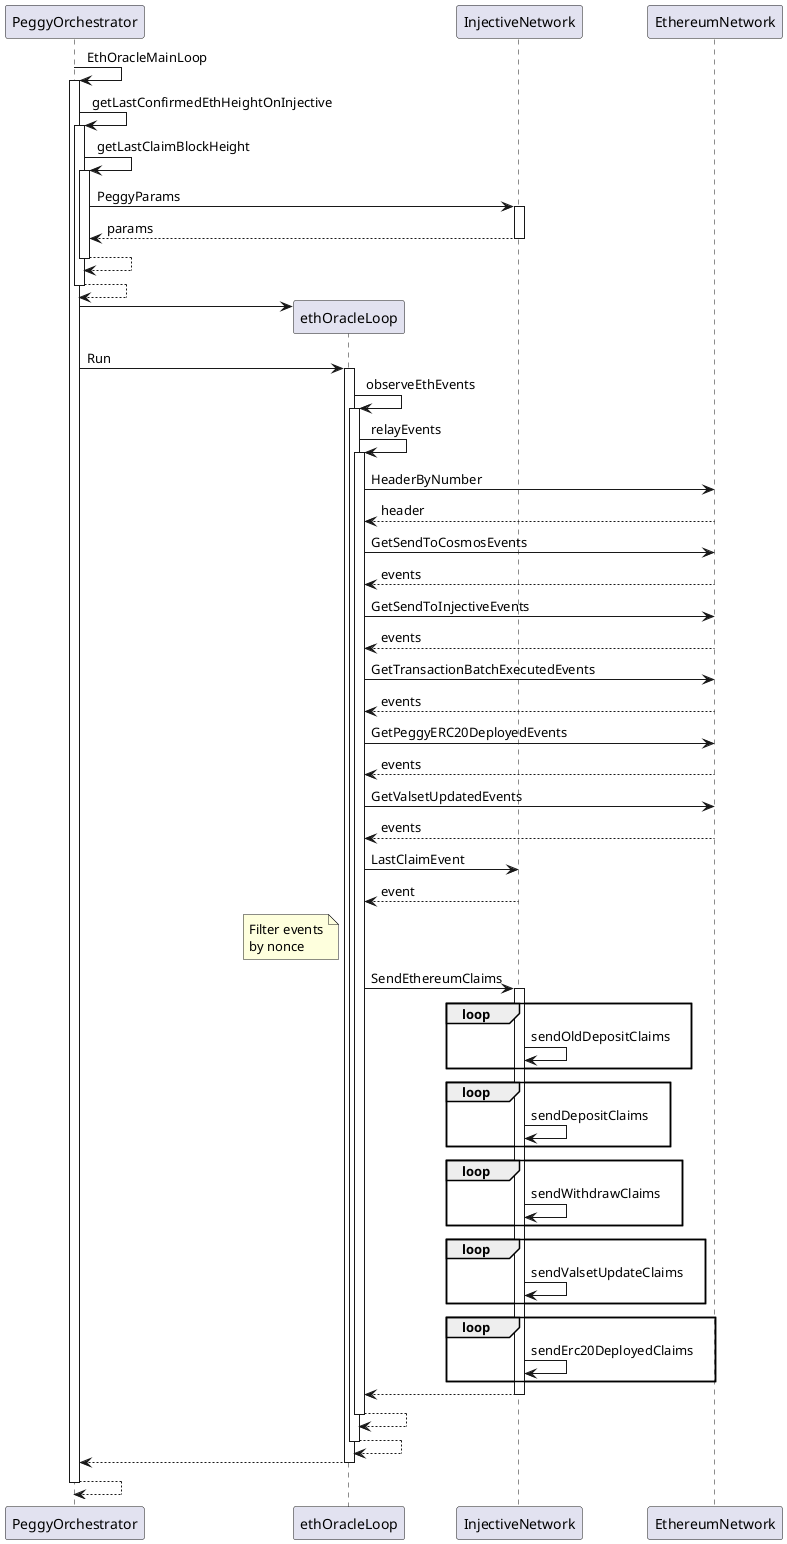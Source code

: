 @startuml
'https://plantuml.com/sequence-diagram

participant PeggyOrchestrator as peggo
participant ethOracleLoop
participant InjectiveNetwork as injective
participant EthereumNetwork as ethereum

peggo -> peggo ++: EthOracleMainLoop
    peggo -> peggo ++ : getLastConfirmedEthHeightOnInjective
        peggo -> peggo ++ : getLastClaimBlockHeight
            peggo -> injective ++ : PeggyParams
            return params
           return
    return
    peggo -> ethOracleLoop **
    peggo -> ethOracleLoop ++ : Run
        ethOracleLoop -> ethOracleLoop ++ : observeEthEvents
            ethOracleLoop -> ethOracleLoop ++ : relayEvents
                ethOracleLoop -> ethereum : HeaderByNumber
                ethOracleLoop <-- ethereum : header
                ethOracleLoop -> ethereum : GetSendToCosmosEvents
                ethOracleLoop <-- ethereum : events
                ethOracleLoop -> ethereum : GetSendToInjectiveEvents
                ethOracleLoop <-- ethereum : events
                ethOracleLoop -> ethereum : GetTransactionBatchExecutedEvents
                ethOracleLoop <-- ethereum : events
                ethOracleLoop -> ethereum : GetPeggyERC20DeployedEvents
                ethOracleLoop <-- ethereum : events
                ethOracleLoop -> ethereum : GetValsetUpdatedEvents
                ethOracleLoop <-- ethereum : events

                ethOracleLoop -> injective : LastClaimEvent
                ethOracleLoop <-- injective : event

                note left ethOracleLoop: Filter events\nby nonce

                ethOracleLoop -> injective ++ : SendEthereumClaims
                    loop
                        injective -> injective : sendOldDepositClaims
                    end
                    loop
                        injective -> injective : sendDepositClaims
                    end
                    loop
                        injective -> injective : sendWithdrawClaims
                    end
                    loop
                        injective -> injective : sendValsetUpdateClaims
                    end
                    loop
                        injective -> injective : sendErc20DeployedClaims
                    end
                return
            return
        return
    return
return

@enduml